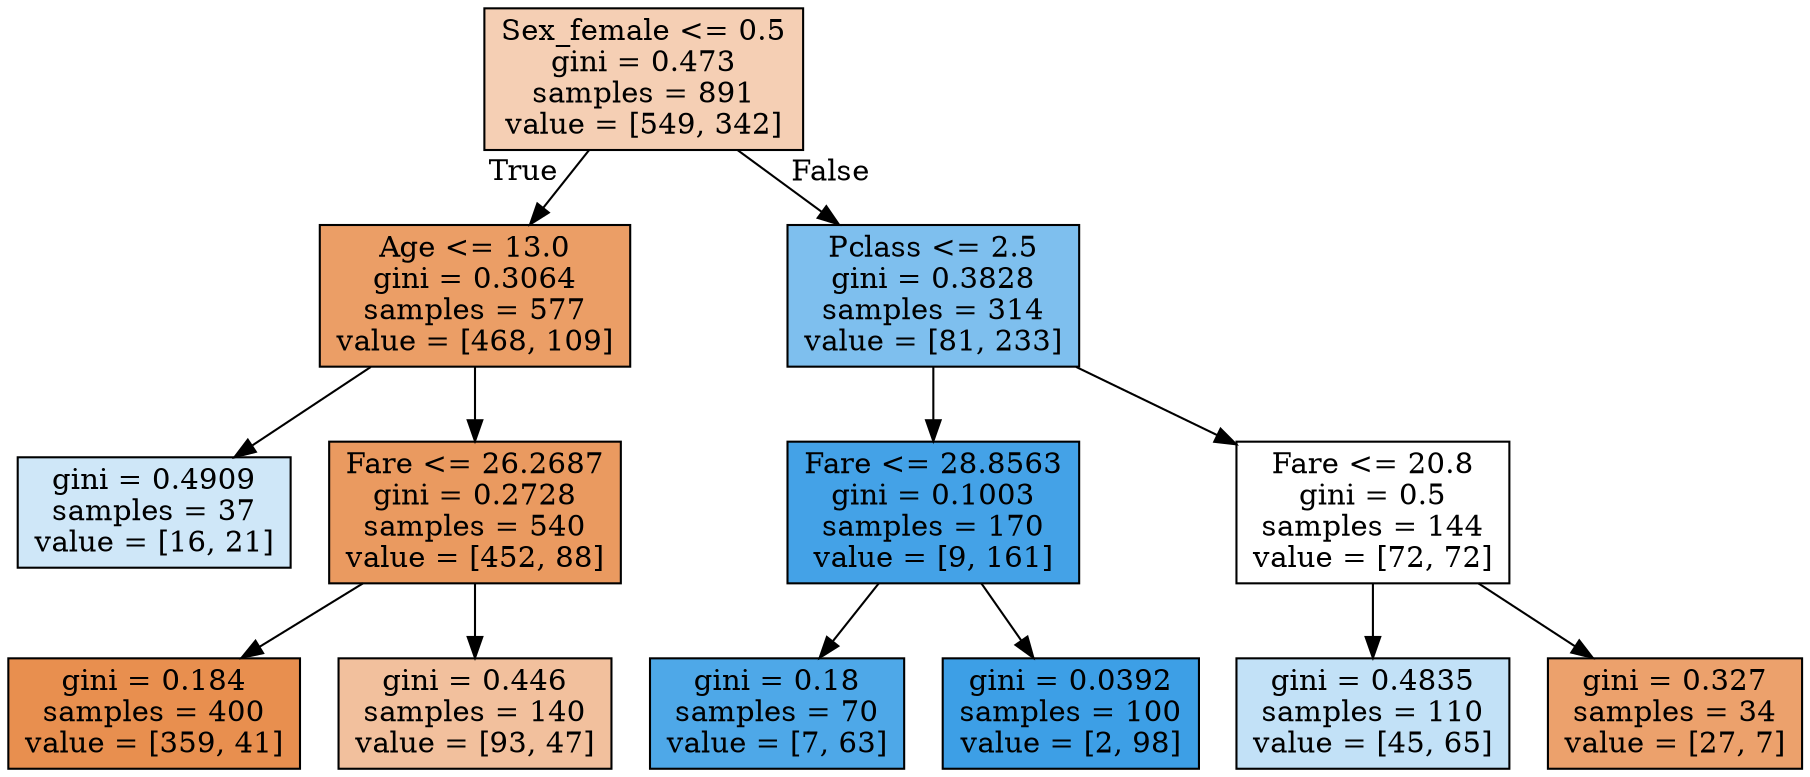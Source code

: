 digraph Tree {
node [shape=box, style="filled", color="black"] ;
0 [label="Sex_female <= 0.5\ngini = 0.473\nsamples = 891\nvalue = [549, 342]", fillcolor="#e5813960"] ;
1 [label="Age <= 13.0\ngini = 0.3064\nsamples = 577\nvalue = [468, 109]", fillcolor="#e58139c4"] ;
0 -> 1 [labeldistance=2.5, labelangle=45, headlabel="True"] ;
2 [label="gini = 0.4909\nsamples = 37\nvalue = [16, 21]", fillcolor="#399de53d"] ;
1 -> 2 ;
3 [label="Fare <= 26.2687\ngini = 0.2728\nsamples = 540\nvalue = [452, 88]", fillcolor="#e58139cd"] ;
1 -> 3 ;
4 [label="gini = 0.184\nsamples = 400\nvalue = [359, 41]", fillcolor="#e58139e2"] ;
3 -> 4 ;
5 [label="gini = 0.446\nsamples = 140\nvalue = [93, 47]", fillcolor="#e581397e"] ;
3 -> 5 ;
6 [label="Pclass <= 2.5\ngini = 0.3828\nsamples = 314\nvalue = [81, 233]", fillcolor="#399de5a6"] ;
0 -> 6 [labeldistance=2.5, labelangle=-45, headlabel="False"] ;
7 [label="Fare <= 28.8563\ngini = 0.1003\nsamples = 170\nvalue = [9, 161]", fillcolor="#399de5f1"] ;
6 -> 7 ;
8 [label="gini = 0.18\nsamples = 70\nvalue = [7, 63]", fillcolor="#399de5e3"] ;
7 -> 8 ;
9 [label="gini = 0.0392\nsamples = 100\nvalue = [2, 98]", fillcolor="#399de5fa"] ;
7 -> 9 ;
10 [label="Fare <= 20.8\ngini = 0.5\nsamples = 144\nvalue = [72, 72]", fillcolor="#e5813900"] ;
6 -> 10 ;
11 [label="gini = 0.4835\nsamples = 110\nvalue = [45, 65]", fillcolor="#399de54e"] ;
10 -> 11 ;
12 [label="gini = 0.327\nsamples = 34\nvalue = [27, 7]", fillcolor="#e58139bd"] ;
10 -> 12 ;
}